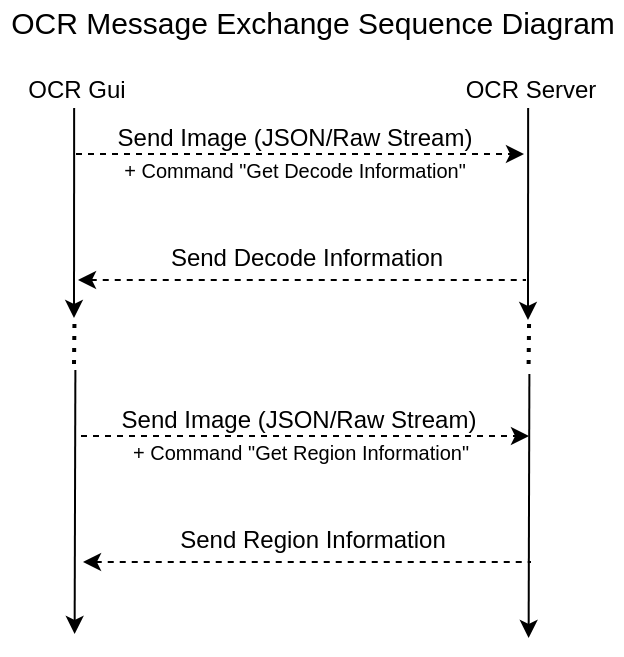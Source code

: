 <mxfile version="13.1.3" type="device"><diagram id="9eXs6bL8Yd9qyvf3Oqji" name="Page-1"><mxGraphModel dx="643" dy="358" grid="0" gridSize="10" guides="1" tooltips="1" connect="1" arrows="1" fold="1" page="0" pageScale="1" pageWidth="850" pageHeight="1100" math="0" shadow="0"><root><mxCell id="0"/><mxCell id="1" parent="0"/><mxCell id="D4VsTbcIQz1sS67DLm8_-5" value="" style="group" vertex="1" connectable="0" parent="1"><mxGeometry x="90" y="253" width="82" height="278" as="geometry"/></mxCell><mxCell id="D4VsTbcIQz1sS67DLm8_-1" value="" style="endArrow=classic;html=1;shadow=0;" edge="1" parent="D4VsTbcIQz1sS67DLm8_-5"><mxGeometry width="50" height="50" relative="1" as="geometry"><mxPoint x="29.08" y="18" as="sourcePoint"/><mxPoint x="29" y="123" as="targetPoint"/></mxGeometry></mxCell><mxCell id="D4VsTbcIQz1sS67DLm8_-4" value="OCR Gui" style="text;html=1;align=center;verticalAlign=middle;resizable=0;points=[];autosize=1;" vertex="1" parent="D4VsTbcIQz1sS67DLm8_-5"><mxGeometry width="59" height="18" as="geometry"/></mxCell><mxCell id="D4VsTbcIQz1sS67DLm8_-20" value="" style="endArrow=none;dashed=1;html=1;shadow=0;dashPattern=1 2;strokeWidth=2;" edge="1" parent="D4VsTbcIQz1sS67DLm8_-5"><mxGeometry width="50" height="50" relative="1" as="geometry"><mxPoint x="29" y="146" as="sourcePoint"/><mxPoint x="29.26" y="123" as="targetPoint"/></mxGeometry></mxCell><mxCell id="D4VsTbcIQz1sS67DLm8_-41" value="" style="endArrow=classic;html=1;shadow=0;" edge="1" parent="D4VsTbcIQz1sS67DLm8_-5"><mxGeometry width="50" height="50" relative="1" as="geometry"><mxPoint x="29.69" y="149" as="sourcePoint"/><mxPoint x="29.31" y="281" as="targetPoint"/></mxGeometry></mxCell><mxCell id="D4VsTbcIQz1sS67DLm8_-8" value="" style="endArrow=classic;html=1;shadow=0;dashed=1;fontStyle=4" edge="1" parent="1"><mxGeometry width="50" height="50" relative="1" as="geometry"><mxPoint x="120" y="294" as="sourcePoint"/><mxPoint x="344" y="294" as="targetPoint"/></mxGeometry></mxCell><mxCell id="D4VsTbcIQz1sS67DLm8_-9" value="Send Image (JSON/Raw Stream)" style="text;html=1;align=center;verticalAlign=middle;resizable=0;points=[];autosize=1;" vertex="1" parent="1"><mxGeometry x="135" y="277" width="187" height="18" as="geometry"/></mxCell><mxCell id="D4VsTbcIQz1sS67DLm8_-11" value="Send Decode Information" style="text;html=1;align=center;verticalAlign=middle;resizable=0;points=[];autosize=1;" vertex="1" parent="1"><mxGeometry x="162" y="337" width="146" height="18" as="geometry"/></mxCell><mxCell id="D4VsTbcIQz1sS67DLm8_-12" value="&lt;font style=&quot;font-size: 10px&quot;&gt;+ Command &quot;Get Decode Information&quot;&lt;/font&gt;" style="text;html=1;align=center;verticalAlign=middle;resizable=0;points=[];autosize=1;" vertex="1" parent="1"><mxGeometry x="138.5" y="293" width="181" height="18" as="geometry"/></mxCell><mxCell id="D4VsTbcIQz1sS67DLm8_-13" value="" style="endArrow=none;html=1;shadow=0;dashed=1;fontStyle=4;endFill=0;startArrow=classic;startFill=1;" edge="1" parent="1"><mxGeometry width="50" height="50" relative="1" as="geometry"><mxPoint x="123.5" y="498" as="sourcePoint"/><mxPoint x="347.5" y="498" as="targetPoint"/></mxGeometry></mxCell><mxCell id="D4VsTbcIQz1sS67DLm8_-14" value="" style="endArrow=classic;html=1;shadow=0;dashed=1;fontStyle=4" edge="1" parent="1"><mxGeometry width="50" height="50" relative="1" as="geometry"><mxPoint x="122.5" y="435" as="sourcePoint"/><mxPoint x="346.5" y="435" as="targetPoint"/></mxGeometry></mxCell><mxCell id="D4VsTbcIQz1sS67DLm8_-15" value="Send Image (JSON/Raw Stream)" style="text;html=1;align=center;verticalAlign=middle;resizable=0;points=[];autosize=1;" vertex="1" parent="1"><mxGeometry x="137.5" y="418" width="187" height="18" as="geometry"/></mxCell><mxCell id="D4VsTbcIQz1sS67DLm8_-16" value="Send Region Information" style="text;html=1;align=center;verticalAlign=middle;resizable=0;points=[];autosize=1;" vertex="1" parent="1"><mxGeometry x="166.5" y="478" width="142" height="18" as="geometry"/></mxCell><mxCell id="D4VsTbcIQz1sS67DLm8_-17" value="&lt;font style=&quot;font-size: 10px&quot;&gt;+ Command &quot;Get Region Information&quot;&lt;/font&gt;" style="text;html=1;align=center;verticalAlign=middle;resizable=0;points=[];autosize=1;" vertex="1" parent="1"><mxGeometry x="143" y="434" width="178" height="18" as="geometry"/></mxCell><mxCell id="D4VsTbcIQz1sS67DLm8_-2" value="" style="endArrow=classic;html=1;shadow=0;" edge="1" parent="1"><mxGeometry width="50" height="50" relative="1" as="geometry"><mxPoint x="346.08" y="271" as="sourcePoint"/><mxPoint x="346" y="377" as="targetPoint"/></mxGeometry></mxCell><mxCell id="D4VsTbcIQz1sS67DLm8_-3" value="OCR Server" style="text;html=1;align=center;verticalAlign=middle;resizable=0;points=[];autosize=1;" vertex="1" parent="1"><mxGeometry x="309" y="253" width="75" height="18" as="geometry"/></mxCell><mxCell id="D4VsTbcIQz1sS67DLm8_-10" value="" style="endArrow=none;html=1;shadow=0;dashed=1;fontStyle=4;endFill=0;startArrow=classic;startFill=1;" edge="1" parent="1"><mxGeometry width="50" height="50" relative="1" as="geometry"><mxPoint x="121" y="357" as="sourcePoint"/><mxPoint x="345" y="357" as="targetPoint"/></mxGeometry></mxCell><mxCell id="D4VsTbcIQz1sS67DLm8_-39" value="" style="endArrow=none;dashed=1;html=1;shadow=0;dashPattern=1 2;strokeWidth=2;" edge="1" parent="1"><mxGeometry width="50" height="50" relative="1" as="geometry"><mxPoint x="346.3" y="399" as="sourcePoint"/><mxPoint x="346.56" y="376" as="targetPoint"/></mxGeometry></mxCell><mxCell id="D4VsTbcIQz1sS67DLm8_-42" value="" style="endArrow=classic;html=1;shadow=0;" edge="1" parent="1"><mxGeometry width="50" height="50" relative="1" as="geometry"><mxPoint x="346.69" y="404.0" as="sourcePoint"/><mxPoint x="346.31" y="536" as="targetPoint"/></mxGeometry></mxCell><mxCell id="D4VsTbcIQz1sS67DLm8_-43" value="OCR Message Exchange Sequence Diagram" style="text;html=1;align=center;verticalAlign=middle;resizable=0;points=[];autosize=1;fontSize=15;" vertex="1" parent="1"><mxGeometry x="82" y="217" width="311" height="22" as="geometry"/></mxCell></root></mxGraphModel></diagram></mxfile>